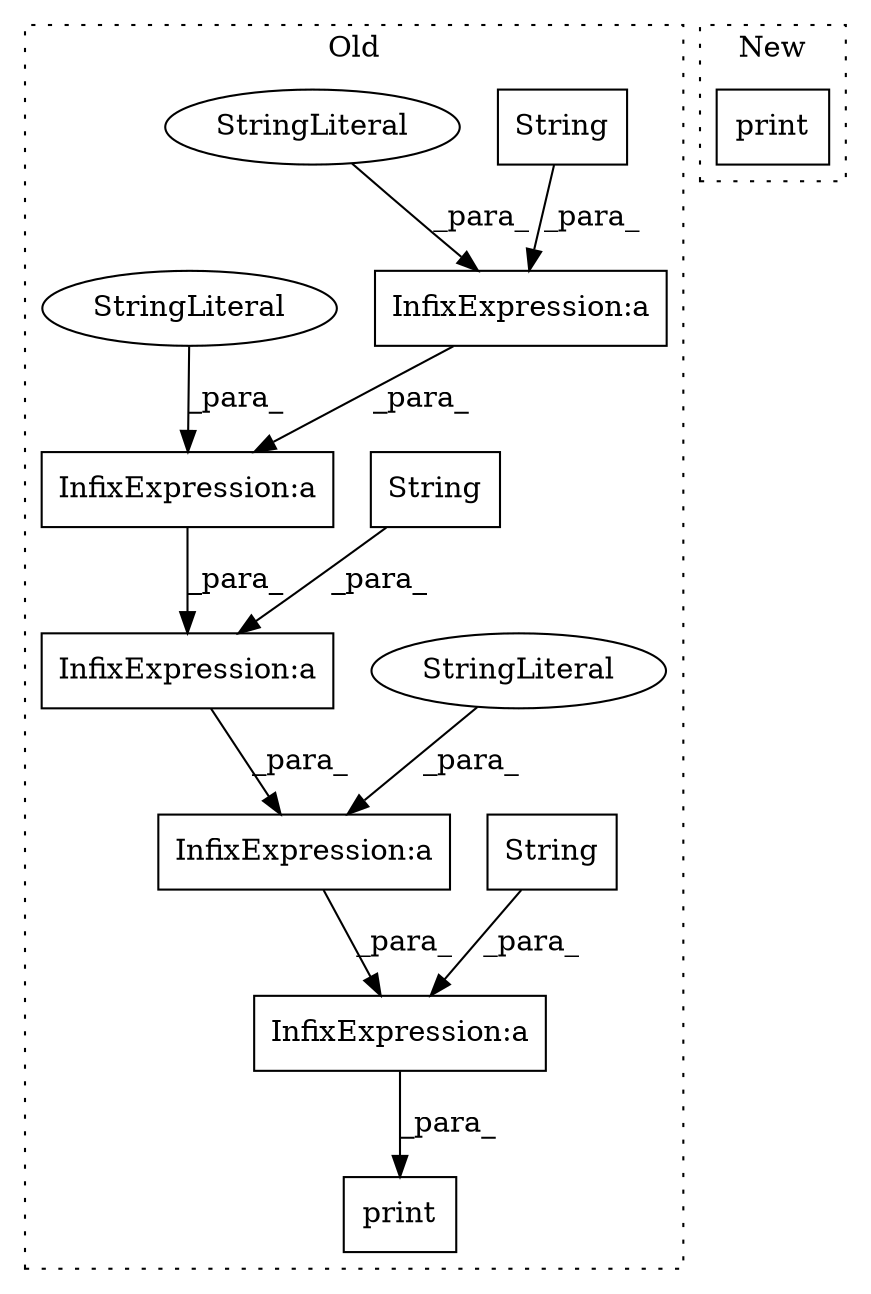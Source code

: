digraph G {
subgraph cluster0 {
1 [label="String" a="32" s="1936,1944" l="7,1" shape="box"];
3 [label="InfixExpression:a" a="27" s="1933" l="3" shape="box"];
4 [label="StringLiteral" a="45" s="1893" l="40" shape="ellipse"];
5 [label="print" a="32" s="1882,2044" l="6,1" shape="box"];
6 [label="InfixExpression:a" a="27" s="1997" l="3" shape="box"];
7 [label="StringLiteral" a="45" s="2000" l="16" shape="ellipse"];
8 [label="String" a="32" s="1981,1995" l="7,1" shape="box"];
9 [label="InfixExpression:a" a="27" s="1978" l="3" shape="box"];
10 [label="String" a="32" s="2020,2034" l="7,1" shape="box"];
11 [label="InfixExpression:a" a="27" s="2017" l="3" shape="box"];
12 [label="InfixExpression:a" a="27" s="1946" l="3" shape="box"];
13 [label="StringLiteral" a="45" s="1949" l="28" shape="ellipse"];
label = "Old";
style="dotted";
}
subgraph cluster1 {
2 [label="print" a="32" s="1882,2100" l="6,2" shape="box"];
label = "New";
style="dotted";
}
1 -> 3 [label="_para_"];
3 -> 12 [label="_para_"];
4 -> 3 [label="_para_"];
6 -> 11 [label="_para_"];
7 -> 6 [label="_para_"];
8 -> 9 [label="_para_"];
9 -> 6 [label="_para_"];
10 -> 11 [label="_para_"];
11 -> 5 [label="_para_"];
12 -> 9 [label="_para_"];
13 -> 12 [label="_para_"];
}